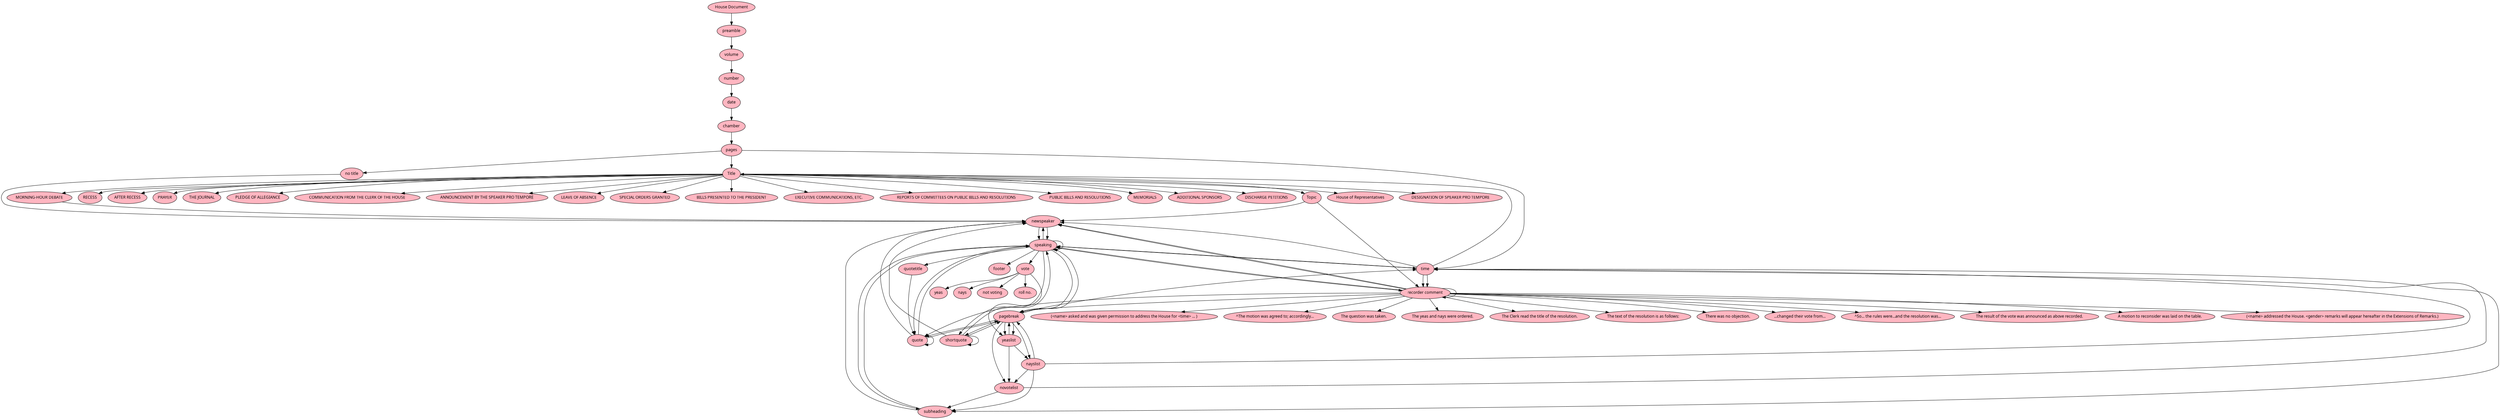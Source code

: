 digraph house {

    size="50,50";
    node [style=filled fillcolor="lightpink" fontsize=12 fontname="Verdana"];
    
    "House Document" -> "preamble";
    "preamble" -> "volume";
    "volume" -> "number";
    "number" -> "date";
    "date" -> "chamber";
    "chamber" -> "pages";
    "pages" -> "Title";
    "pages" -> "time";
    "pages" -> "no title";
    "time" -> "Title";

    "no title" -> "newspeaker";

    "Title" -> "House of Representatives";
    "Title" -> "DESIGNATION OF SPEAKER PRO TEMPORE";
    "Title" -> "MORNING-HOUR DEBATE";
    "Title" -> "RECESS";
    "Title" -> "AFTER RECESS";
    "Title" -> "PRAYER";
    "Title" -> "THE JOURNAL";
    "Title" -> "PLEDGE OF ALLEGIANCE";
    "Title" -> "Topic";
    "Title" -> "COMMUNICATION FROM THE CLERK OF THE HOUSE";
    "Title" -> "ANNOUNCEMENT BY THE SPEAKER PRO TEMPORE";
    "Title" -> "LEAVE OF ABSENCE";
    "Title" -> "SPECIAL ORDERS GRANTED";
    "Title" -> "BILLS PRESENTED TO THE PRESIDENT";
    "Title" -> "EXECUTIVE COMMUNICATIONS, ETC.";
    "Title" -> "REPORTS OF COMMITTEES ON PUBLIC BILLS AND RESOLUTIONS";
    "Title" -> "PUBLIC BILLS AND RESOLUTIONS";
    "Title" -> "MEMORIALS";
    "Title" -> "ADDITIONAL SPONSORS";
    "Title" -> "DISCHARGE PETITIONS";

    "Topic" -> "newspeaker";
    "Topic" -> "recorder comment";
    "recorder comment" -> "newspeaker";
    "newspeaker" -> "speaking";
    "speaking" -> "speaking";
    "speaking" -> "newspeaker";
    "speaking" -> "pagebreak";
    "speaking" -> "subheading" 
    "speaking" -> "recorder comment";
    "speaking" -> "quote";
    "speaking" -> "shortquote";
    "speaking" -> "quotetitle";
    "speaking" -> "time";
    "speaking" -> "footer";    
    "speaking" -> "vote";
    "vote" -> "yeas";
    "vote" -> "nays";
    "vote" -> "not voting";
    "vote" -> "roll no.";
    "vote" -> "yeaslist";
    "yeaslist" -> "pagebreak";
    "yeaslist" -> "novotelist";
    "yeaslist" -> "nayslist";
    "nayslist" -> "pagebreak";
    "pagebreak" -> "nayslist";
    "nayslist" -> "novotelist";
    "nayslist" -> "time";
    "nayslist" -> "subheading";
    "pagebreak" -> "yeaslist";
    "pagebreak" -> "novotelist";
    "pagebreak" -> "yeaslist";
    "novotelist" -> "time";
    "novotelist" -> "subheading";
    "time" -> "recorder comment";
    "recorder comment" -> "recorder comment";
    "quotetitle" -> "quote";
    "quote" -> "speaking";
    "quote" -> "pagebreak";
    "quote" -> "quote";
    "quote" -> "newspeaker";
    "pagebreak" -> "speaking";
    "pagebreak" -> "quote";
    "pagebreak" -> "time";
    "shortquote" -> "speaking";
    "shortquote" -> "pagebreak";
    "shortquote" -> "shortquote";
    "shortquote" -> "newspeaker";
    "pagebreak" -> "shortquote";
    "subheading" -> "speaking";
    "subheading" -> "newspeaker";
    "recorder comment" -> "speaking";
    "recorder comment" -> "newspeaker";
    "recorder comment" -> "pagebreak";
    "recorder comment" -> "quote";
    "time" -> "speaking";
    "time" -> "newspeaker";
    "time" -> "recorder comment";
    "time" -> "subheading";

    "recorder comment" -> "The question was taken.";
    "recorder comment" -> "The yeas and nays were ordered.";
    "recorder comment" -> "The Clerk read the title of the resolution.";
    "recorder comment" -> "The text of the resolution is as follows:";
    "recorder comment" -> "There was no objection.";
    "recorder comment" -> "...changed their vote from..."; //vote
    "recorder comment" -> "^So... the rules were...and the resolution was..."; //vote
    "recorder comment" -> "The result of the vote was announced as above recorded."
    "recorder comment" -> "A motion to reconsider was laid on the table.";
    "recorder comment" -> "(<name> addressed the House. <gender> remarks will appear hereafter in the Extensions of Remarks.)";
    "recorder comment" -> "(<name> asked and was given permission to address the House for <time> ... )";
    "recorder comment" -> "^The motion was agreed to; accordingly...";

    "MORNING-HOUR DEBATE" -> "newspeaker";
    "newspeaker" -> "speaking";

}
